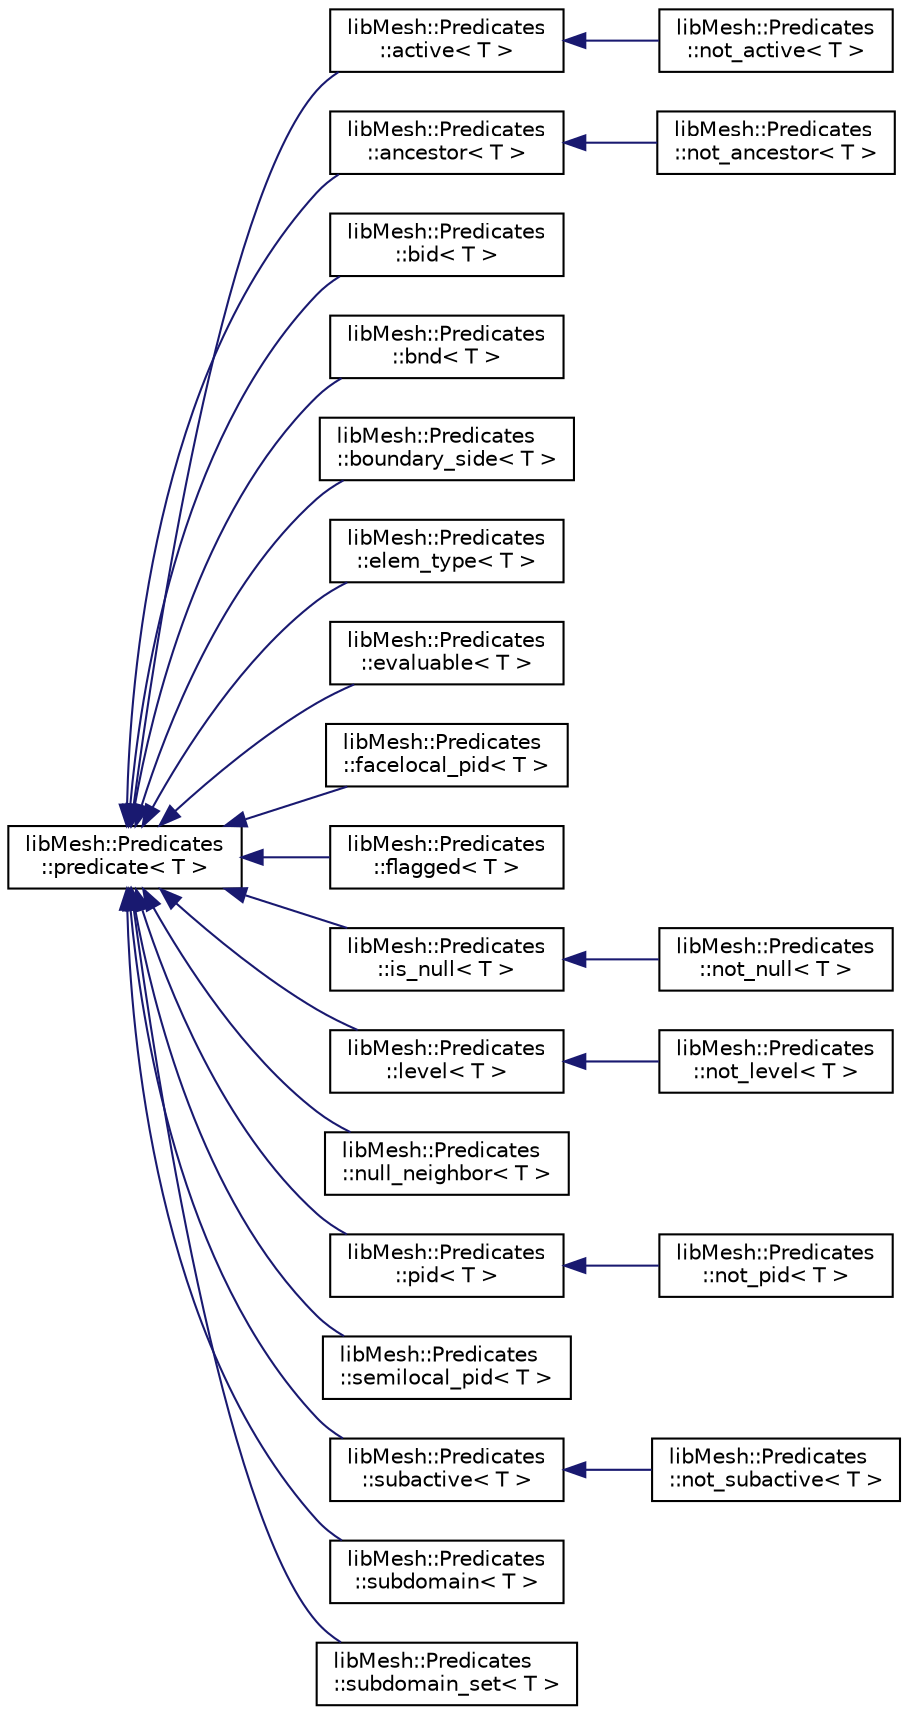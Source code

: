 digraph "Graphical Class Hierarchy"
{
  edge [fontname="Helvetica",fontsize="10",labelfontname="Helvetica",labelfontsize="10"];
  node [fontname="Helvetica",fontsize="10",shape=record];
  rankdir="LR";
  Node1 [label="libMesh::Predicates\l::predicate\< T \>",height=0.2,width=0.4,color="black", fillcolor="white", style="filled",URL="$structlibMesh_1_1Predicates_1_1predicate.html"];
  Node1 -> Node2 [dir="back",color="midnightblue",fontsize="10",style="solid",fontname="Helvetica"];
  Node2 [label="libMesh::Predicates\l::active\< T \>",height=0.2,width=0.4,color="black", fillcolor="white", style="filled",URL="$structlibMesh_1_1Predicates_1_1active.html"];
  Node2 -> Node3 [dir="back",color="midnightblue",fontsize="10",style="solid",fontname="Helvetica"];
  Node3 [label="libMesh::Predicates\l::not_active\< T \>",height=0.2,width=0.4,color="black", fillcolor="white", style="filled",URL="$structlibMesh_1_1Predicates_1_1not__active.html"];
  Node1 -> Node4 [dir="back",color="midnightblue",fontsize="10",style="solid",fontname="Helvetica"];
  Node4 [label="libMesh::Predicates\l::ancestor\< T \>",height=0.2,width=0.4,color="black", fillcolor="white", style="filled",URL="$structlibMesh_1_1Predicates_1_1ancestor.html"];
  Node4 -> Node5 [dir="back",color="midnightblue",fontsize="10",style="solid",fontname="Helvetica"];
  Node5 [label="libMesh::Predicates\l::not_ancestor\< T \>",height=0.2,width=0.4,color="black", fillcolor="white", style="filled",URL="$structlibMesh_1_1Predicates_1_1not__ancestor.html"];
  Node1 -> Node6 [dir="back",color="midnightblue",fontsize="10",style="solid",fontname="Helvetica"];
  Node6 [label="libMesh::Predicates\l::bid\< T \>",height=0.2,width=0.4,color="black", fillcolor="white", style="filled",URL="$structlibMesh_1_1Predicates_1_1bid.html"];
  Node1 -> Node7 [dir="back",color="midnightblue",fontsize="10",style="solid",fontname="Helvetica"];
  Node7 [label="libMesh::Predicates\l::bnd\< T \>",height=0.2,width=0.4,color="black", fillcolor="white", style="filled",URL="$structlibMesh_1_1Predicates_1_1bnd.html"];
  Node1 -> Node8 [dir="back",color="midnightblue",fontsize="10",style="solid",fontname="Helvetica"];
  Node8 [label="libMesh::Predicates\l::boundary_side\< T \>",height=0.2,width=0.4,color="black", fillcolor="white", style="filled",URL="$structlibMesh_1_1Predicates_1_1boundary__side.html"];
  Node1 -> Node9 [dir="back",color="midnightblue",fontsize="10",style="solid",fontname="Helvetica"];
  Node9 [label="libMesh::Predicates\l::elem_type\< T \>",height=0.2,width=0.4,color="black", fillcolor="white", style="filled",URL="$structlibMesh_1_1Predicates_1_1elem__type.html"];
  Node1 -> Node10 [dir="back",color="midnightblue",fontsize="10",style="solid",fontname="Helvetica"];
  Node10 [label="libMesh::Predicates\l::evaluable\< T \>",height=0.2,width=0.4,color="black", fillcolor="white", style="filled",URL="$structlibMesh_1_1Predicates_1_1evaluable.html"];
  Node1 -> Node11 [dir="back",color="midnightblue",fontsize="10",style="solid",fontname="Helvetica"];
  Node11 [label="libMesh::Predicates\l::facelocal_pid\< T \>",height=0.2,width=0.4,color="black", fillcolor="white", style="filled",URL="$structlibMesh_1_1Predicates_1_1facelocal__pid.html"];
  Node1 -> Node12 [dir="back",color="midnightblue",fontsize="10",style="solid",fontname="Helvetica"];
  Node12 [label="libMesh::Predicates\l::flagged\< T \>",height=0.2,width=0.4,color="black", fillcolor="white", style="filled",URL="$structlibMesh_1_1Predicates_1_1flagged.html"];
  Node1 -> Node13 [dir="back",color="midnightblue",fontsize="10",style="solid",fontname="Helvetica"];
  Node13 [label="libMesh::Predicates\l::is_null\< T \>",height=0.2,width=0.4,color="black", fillcolor="white", style="filled",URL="$structlibMesh_1_1Predicates_1_1is__null.html"];
  Node13 -> Node14 [dir="back",color="midnightblue",fontsize="10",style="solid",fontname="Helvetica"];
  Node14 [label="libMesh::Predicates\l::not_null\< T \>",height=0.2,width=0.4,color="black", fillcolor="white", style="filled",URL="$structlibMesh_1_1Predicates_1_1not__null.html"];
  Node1 -> Node15 [dir="back",color="midnightblue",fontsize="10",style="solid",fontname="Helvetica"];
  Node15 [label="libMesh::Predicates\l::level\< T \>",height=0.2,width=0.4,color="black", fillcolor="white", style="filled",URL="$structlibMesh_1_1Predicates_1_1level.html"];
  Node15 -> Node16 [dir="back",color="midnightblue",fontsize="10",style="solid",fontname="Helvetica"];
  Node16 [label="libMesh::Predicates\l::not_level\< T \>",height=0.2,width=0.4,color="black", fillcolor="white", style="filled",URL="$structlibMesh_1_1Predicates_1_1not__level.html"];
  Node1 -> Node17 [dir="back",color="midnightblue",fontsize="10",style="solid",fontname="Helvetica"];
  Node17 [label="libMesh::Predicates\l::null_neighbor\< T \>",height=0.2,width=0.4,color="black", fillcolor="white", style="filled",URL="$structlibMesh_1_1Predicates_1_1null__neighbor.html"];
  Node1 -> Node18 [dir="back",color="midnightblue",fontsize="10",style="solid",fontname="Helvetica"];
  Node18 [label="libMesh::Predicates\l::pid\< T \>",height=0.2,width=0.4,color="black", fillcolor="white", style="filled",URL="$structlibMesh_1_1Predicates_1_1pid.html"];
  Node18 -> Node19 [dir="back",color="midnightblue",fontsize="10",style="solid",fontname="Helvetica"];
  Node19 [label="libMesh::Predicates\l::not_pid\< T \>",height=0.2,width=0.4,color="black", fillcolor="white", style="filled",URL="$structlibMesh_1_1Predicates_1_1not__pid.html"];
  Node1 -> Node20 [dir="back",color="midnightblue",fontsize="10",style="solid",fontname="Helvetica"];
  Node20 [label="libMesh::Predicates\l::semilocal_pid\< T \>",height=0.2,width=0.4,color="black", fillcolor="white", style="filled",URL="$structlibMesh_1_1Predicates_1_1semilocal__pid.html"];
  Node1 -> Node21 [dir="back",color="midnightblue",fontsize="10",style="solid",fontname="Helvetica"];
  Node21 [label="libMesh::Predicates\l::subactive\< T \>",height=0.2,width=0.4,color="black", fillcolor="white", style="filled",URL="$structlibMesh_1_1Predicates_1_1subactive.html"];
  Node21 -> Node22 [dir="back",color="midnightblue",fontsize="10",style="solid",fontname="Helvetica"];
  Node22 [label="libMesh::Predicates\l::not_subactive\< T \>",height=0.2,width=0.4,color="black", fillcolor="white", style="filled",URL="$structlibMesh_1_1Predicates_1_1not__subactive.html"];
  Node1 -> Node23 [dir="back",color="midnightblue",fontsize="10",style="solid",fontname="Helvetica"];
  Node23 [label="libMesh::Predicates\l::subdomain\< T \>",height=0.2,width=0.4,color="black", fillcolor="white", style="filled",URL="$structlibMesh_1_1Predicates_1_1subdomain.html"];
  Node1 -> Node24 [dir="back",color="midnightblue",fontsize="10",style="solid",fontname="Helvetica"];
  Node24 [label="libMesh::Predicates\l::subdomain_set\< T \>",height=0.2,width=0.4,color="black", fillcolor="white", style="filled",URL="$structlibMesh_1_1Predicates_1_1subdomain__set.html"];
}
